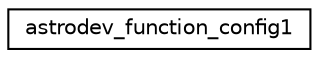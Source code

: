 digraph "Graphical Class Hierarchy"
{
 // INTERACTIVE_SVG=YES
  edge [fontname="Helvetica",fontsize="10",labelfontname="Helvetica",labelfontsize="10"];
  node [fontname="Helvetica",fontsize="10",shape=record];
  rankdir="LR";
  Node0 [label="astrodev_function_config1",height=0.2,width=0.4,color="black", fillcolor="white", style="filled",URL="$structastrodev__function__config1.html",tooltip="ASTRODEV state. "];
}

